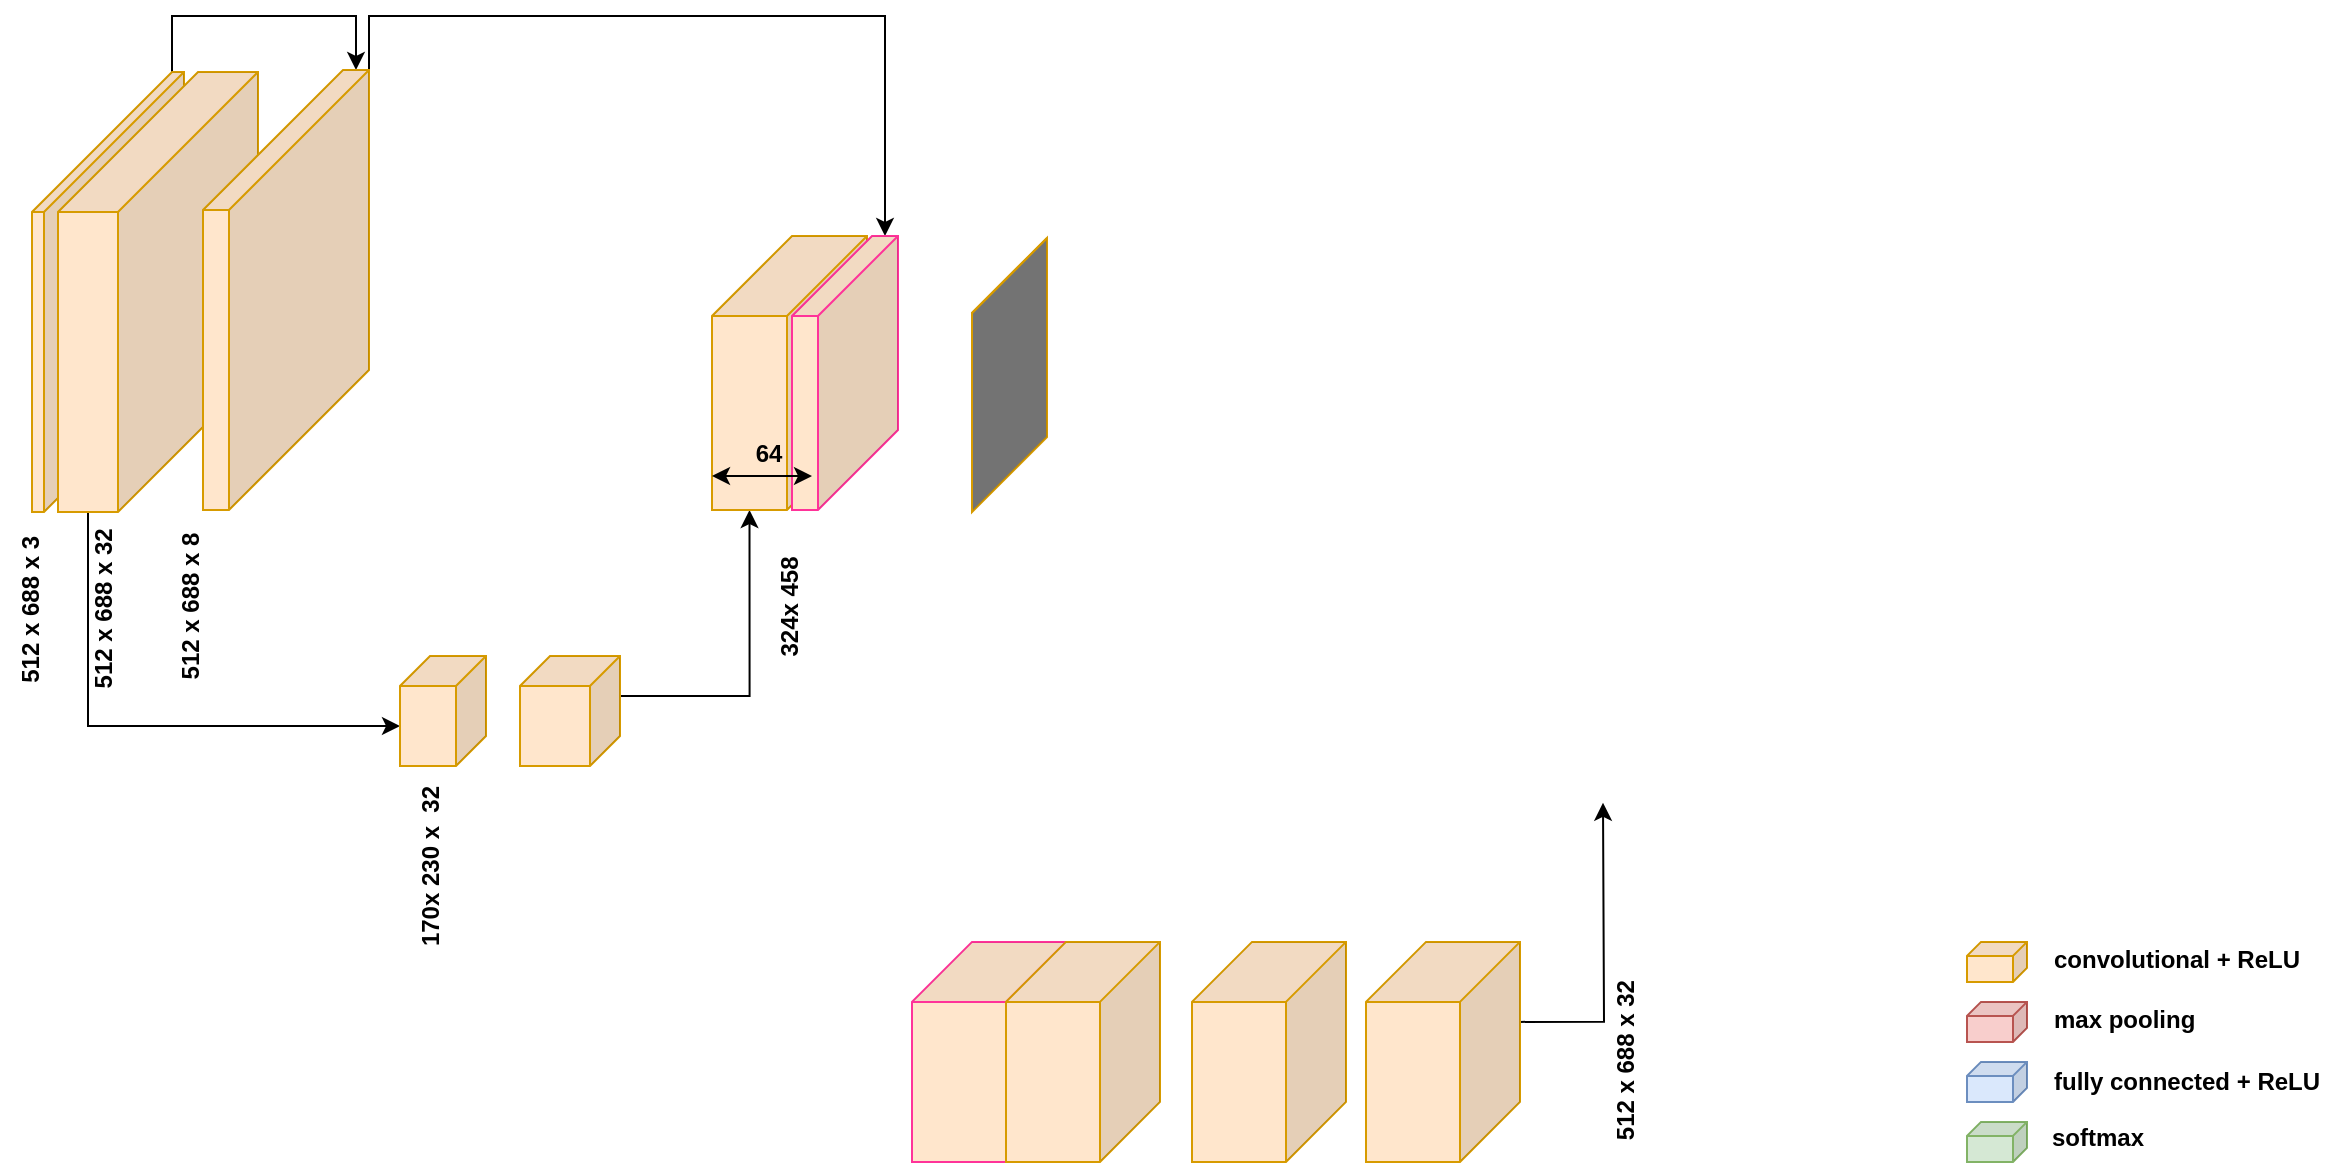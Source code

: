 <mxfile version="20.0.4" type="github">
  <diagram id="Pk0o54IrG0XhxF-96bGP" name="Page-1">
    <mxGraphModel dx="868" dy="1582" grid="1" gridSize="10" guides="1" tooltips="1" connect="1" arrows="1" fold="1" page="1" pageScale="1" pageWidth="850" pageHeight="1100" math="0" shadow="0">
      <root>
        <mxCell id="0" />
        <mxCell id="1" parent="0" />
        <mxCell id="_50TLwfLpuQwbmJkiNN4-1" value="" style="shape=cube;whiteSpace=wrap;html=1;boundedLbl=1;backgroundOutline=1;darkOpacity=0.05;darkOpacity2=0.1;size=7;direction=east;flipH=1;fillColor=#ffe6cc;strokeColor=#d79b00;fontStyle=1" vertex="1" parent="1">
          <mxGeometry x="1157.5" y="-147.06" width="30" height="20" as="geometry" />
        </mxCell>
        <mxCell id="_50TLwfLpuQwbmJkiNN4-2" value="" style="shape=cube;whiteSpace=wrap;html=1;boundedLbl=1;backgroundOutline=1;darkOpacity=0.05;darkOpacity2=0.1;size=7;direction=east;flipH=1;fillColor=#f8cecc;strokeColor=#b85450;fontStyle=1" vertex="1" parent="1">
          <mxGeometry x="1157.5" y="-117.06" width="30" height="20" as="geometry" />
        </mxCell>
        <mxCell id="_50TLwfLpuQwbmJkiNN4-3" value="" style="shape=cube;whiteSpace=wrap;html=1;boundedLbl=1;backgroundOutline=1;darkOpacity=0.05;darkOpacity2=0.1;size=7;direction=east;flipH=1;fillColor=#dae8fc;strokeColor=#6c8ebf;fontStyle=1" vertex="1" parent="1">
          <mxGeometry x="1157.5" y="-87.06" width="30" height="20" as="geometry" />
        </mxCell>
        <mxCell id="_50TLwfLpuQwbmJkiNN4-4" value="" style="shape=cube;whiteSpace=wrap;html=1;boundedLbl=1;backgroundOutline=1;darkOpacity=0.05;darkOpacity2=0.1;size=7;direction=east;flipH=1;fillColor=#d5e8d4;strokeColor=#82b366;fontStyle=1" vertex="1" parent="1">
          <mxGeometry x="1157.5" y="-57.06" width="30" height="20" as="geometry" />
        </mxCell>
        <mxCell id="_50TLwfLpuQwbmJkiNN4-5" value="convolutional + ReLU" style="text;html=1;strokeColor=none;fillColor=none;align=left;verticalAlign=middle;whiteSpace=wrap;rounded=0;fontStyle=1" vertex="1" parent="1">
          <mxGeometry x="1198.5" y="-150" width="138" height="23.88" as="geometry" />
        </mxCell>
        <mxCell id="_50TLwfLpuQwbmJkiNN4-6" value="max pooling" style="text;html=1;strokeColor=none;fillColor=none;align=left;verticalAlign=middle;whiteSpace=wrap;rounded=0;fontStyle=1" vertex="1" parent="1">
          <mxGeometry x="1198.5" y="-120" width="138" height="23.88" as="geometry" />
        </mxCell>
        <mxCell id="_50TLwfLpuQwbmJkiNN4-7" value="fully connected + ReLU" style="text;html=1;strokeColor=none;fillColor=none;align=left;verticalAlign=middle;whiteSpace=wrap;rounded=0;fontStyle=1" vertex="1" parent="1">
          <mxGeometry x="1198.5" y="-88.94" width="138" height="23.88" as="geometry" />
        </mxCell>
        <mxCell id="_50TLwfLpuQwbmJkiNN4-8" value="softmax" style="text;html=1;strokeColor=none;fillColor=none;align=left;verticalAlign=middle;whiteSpace=wrap;rounded=0;fontStyle=1" vertex="1" parent="1">
          <mxGeometry x="1197.5" y="-60.94" width="138" height="23.88" as="geometry" />
        </mxCell>
        <mxCell id="_50TLwfLpuQwbmJkiNN4-9" value="170x 230 x&amp;nbsp; 32" style="text;html=1;strokeColor=none;fillColor=none;align=center;verticalAlign=middle;whiteSpace=wrap;rounded=0;rotation=-90;fontStyle=1" vertex="1" parent="1">
          <mxGeometry x="340" y="-200" width="99" height="30" as="geometry" />
        </mxCell>
        <mxCell id="_50TLwfLpuQwbmJkiNN4-50" style="edgeStyle=orthogonalEdgeStyle;rounded=0;orthogonalLoop=1;jettySize=auto;html=1;exitX=0;exitY=0;exitDx=6;exitDy=0;exitPerimeter=0;entryX=0;entryY=0;entryDx=6.5;entryDy=0;entryPerimeter=0;" edge="1" parent="1" source="_50TLwfLpuQwbmJkiNN4-11" target="_50TLwfLpuQwbmJkiNN4-31">
          <mxGeometry relative="1" as="geometry">
            <Array as="points">
              <mxPoint x="260" y="-610" />
              <mxPoint x="352" y="-610" />
            </Array>
          </mxGeometry>
        </mxCell>
        <mxCell id="_50TLwfLpuQwbmJkiNN4-11" value="" style="shape=cube;whiteSpace=wrap;html=1;boundedLbl=1;backgroundOutline=1;darkOpacity=0.05;darkOpacity2=0.1;size=70;direction=east;flipH=1;fillColor=#ffe6cc;strokeColor=#d79b00;" vertex="1" parent="1">
          <mxGeometry x="190" y="-582" width="76" height="220" as="geometry" />
        </mxCell>
        <mxCell id="_50TLwfLpuQwbmJkiNN4-12" style="edgeStyle=orthogonalEdgeStyle;rounded=0;orthogonalLoop=1;jettySize=auto;html=1;entryX=0;entryY=0;entryDx=6.5;entryDy=0;entryPerimeter=0;fontColor=#383838;exitX=0;exitY=0;exitDx=0;exitDy=0;exitPerimeter=0;" edge="1" parent="1" source="_50TLwfLpuQwbmJkiNN4-31" target="_50TLwfLpuQwbmJkiNN4-41">
          <mxGeometry relative="1" as="geometry">
            <mxPoint x="410" y="-583" as="sourcePoint" />
            <Array as="points">
              <mxPoint x="359" y="-610" />
              <mxPoint x="617" y="-610" />
            </Array>
          </mxGeometry>
        </mxCell>
        <mxCell id="_50TLwfLpuQwbmJkiNN4-13" style="edgeStyle=orthogonalEdgeStyle;rounded=0;orthogonalLoop=1;jettySize=auto;html=1;exitX=0;exitY=0;exitDx=85;exitDy=220;exitPerimeter=0;fontColor=#383838;entryX=0;entryY=0;entryDx=43;entryDy=35;entryPerimeter=0;" edge="1" parent="1" source="_50TLwfLpuQwbmJkiNN4-15" target="_50TLwfLpuQwbmJkiNN4-22">
          <mxGeometry relative="1" as="geometry">
            <mxPoint x="280" y="-221.5" as="targetPoint" />
            <Array as="points">
              <mxPoint x="218" y="-255" />
            </Array>
          </mxGeometry>
        </mxCell>
        <mxCell id="_50TLwfLpuQwbmJkiNN4-15" value="" style="shape=cube;whiteSpace=wrap;html=1;boundedLbl=1;backgroundOutline=1;darkOpacity=0.05;darkOpacity2=0.1;size=70;direction=east;flipH=1;fillColor=#ffe6cc;strokeColor=#d79b00;" vertex="1" parent="1">
          <mxGeometry x="203" y="-582" width="100" height="220" as="geometry" />
        </mxCell>
        <mxCell id="_50TLwfLpuQwbmJkiNN4-16" value="512 x 688 x 3&amp;nbsp;" style="text;html=1;strokeColor=none;fillColor=none;align=center;verticalAlign=middle;whiteSpace=wrap;rounded=0;rotation=-90;fontStyle=1" vertex="1" parent="1">
          <mxGeometry x="140" y="-330" width="99" height="30" as="geometry" />
        </mxCell>
        <mxCell id="_50TLwfLpuQwbmJkiNN4-17" value="512 x 688 x 32&amp;nbsp;" style="text;html=1;strokeColor=none;fillColor=none;align=center;verticalAlign=middle;whiteSpace=wrap;rounded=0;rotation=-90;fontStyle=1" vertex="1" parent="1">
          <mxGeometry x="176.5" y="-330" width="99" height="30" as="geometry" />
        </mxCell>
        <mxCell id="_50TLwfLpuQwbmJkiNN4-22" value="" style="shape=cube;whiteSpace=wrap;html=1;boundedLbl=1;backgroundOutline=1;darkOpacity=0.05;darkOpacity2=0.1;size=15;direction=east;flipH=1;fillColor=#ffe6cc;strokeColor=#d79b00;fontStyle=1" vertex="1" parent="1">
          <mxGeometry x="374" y="-290" width="43" height="55" as="geometry" />
        </mxCell>
        <mxCell id="_50TLwfLpuQwbmJkiNN4-23" value="" style="shape=cube;whiteSpace=wrap;html=1;boundedLbl=1;backgroundOutline=1;darkOpacity=0.05;darkOpacity2=0.1;size=30;direction=east;flipH=1;fillColor=#ffe6cc;strokeColor=#FF3399;" vertex="1" parent="1">
          <mxGeometry x="630" y="-147.06" width="77" height="110" as="geometry" />
        </mxCell>
        <mxCell id="_50TLwfLpuQwbmJkiNN4-24" value="" style="shape=cube;whiteSpace=wrap;html=1;boundedLbl=1;backgroundOutline=1;darkOpacity=0.05;darkOpacity2=0.1;size=30;direction=east;flipH=1;fillColor=#ffe6cc;strokeColor=#d79b00;" vertex="1" parent="1">
          <mxGeometry x="677" y="-147.06" width="77" height="110" as="geometry" />
        </mxCell>
        <mxCell id="_50TLwfLpuQwbmJkiNN4-25" value="" style="shape=cube;whiteSpace=wrap;html=1;boundedLbl=1;backgroundOutline=1;darkOpacity=0.05;darkOpacity2=0.1;size=30;direction=east;flipH=1;fillColor=#ffe6cc;strokeColor=#d79b00;" vertex="1" parent="1">
          <mxGeometry x="770" y="-147.06" width="77" height="110" as="geometry" />
        </mxCell>
        <mxCell id="_50TLwfLpuQwbmJkiNN4-26" style="edgeStyle=orthogonalEdgeStyle;rounded=0;orthogonalLoop=1;jettySize=auto;html=1;exitX=0;exitY=0;exitDx=0;exitDy=40;exitPerimeter=0;entryX=0;entryY=0;entryDx=85;entryDy=220;entryPerimeter=0;fontColor=#383838;" edge="1" parent="1" source="_50TLwfLpuQwbmJkiNN4-27">
          <mxGeometry relative="1" as="geometry">
            <mxPoint x="975.5" y="-216.61" as="targetPoint" />
          </mxGeometry>
        </mxCell>
        <mxCell id="_50TLwfLpuQwbmJkiNN4-27" value="" style="shape=cube;whiteSpace=wrap;html=1;boundedLbl=1;backgroundOutline=1;darkOpacity=0.05;darkOpacity2=0.1;size=30;direction=east;flipH=1;fillColor=#ffe6cc;strokeColor=#d79b00;" vertex="1" parent="1">
          <mxGeometry x="857" y="-147.06" width="77" height="110" as="geometry" />
        </mxCell>
        <mxCell id="_50TLwfLpuQwbmJkiNN4-29" value="512 x 688 x 32&amp;nbsp;" style="text;html=1;strokeColor=none;fillColor=none;align=center;verticalAlign=middle;whiteSpace=wrap;rounded=0;rotation=-90;fontStyle=1" vertex="1" parent="1">
          <mxGeometry x="937.5" y="-104.11" width="99" height="30" as="geometry" />
        </mxCell>
        <mxCell id="_50TLwfLpuQwbmJkiNN4-31" value="" style="shape=cube;whiteSpace=wrap;html=1;boundedLbl=1;backgroundOutline=1;darkOpacity=0.05;darkOpacity2=0.1;size=70;direction=east;flipH=1;fillColor=#ffe6cc;strokeColor=#d79b00;" vertex="1" parent="1">
          <mxGeometry x="275.5" y="-583" width="83" height="220" as="geometry" />
        </mxCell>
        <mxCell id="_50TLwfLpuQwbmJkiNN4-43" style="edgeStyle=orthogonalEdgeStyle;rounded=0;orthogonalLoop=1;jettySize=auto;html=1;exitX=0;exitY=0;exitDx=0;exitDy=20;exitPerimeter=0;entryX=0;entryY=0;entryDx=58.75;entryDy=137;entryPerimeter=0;" edge="1" parent="1" source="_50TLwfLpuQwbmJkiNN4-39" target="_50TLwfLpuQwbmJkiNN4-42">
          <mxGeometry relative="1" as="geometry" />
        </mxCell>
        <mxCell id="_50TLwfLpuQwbmJkiNN4-39" value="" style="shape=cube;whiteSpace=wrap;html=1;boundedLbl=1;backgroundOutline=1;darkOpacity=0.05;darkOpacity2=0.1;size=15;direction=east;flipH=1;fillColor=#ffe6cc;strokeColor=#d79b00;fontStyle=1" vertex="1" parent="1">
          <mxGeometry x="434" y="-290" width="50" height="55" as="geometry" />
        </mxCell>
        <mxCell id="_50TLwfLpuQwbmJkiNN4-40" value="512 x 688 x 8" style="text;html=1;strokeColor=none;fillColor=none;align=center;verticalAlign=middle;whiteSpace=wrap;rounded=0;rotation=-90;fontStyle=1" vertex="1" parent="1">
          <mxGeometry x="220" y="-330" width="99" height="30" as="geometry" />
        </mxCell>
        <mxCell id="_50TLwfLpuQwbmJkiNN4-42" value="" style="shape=cube;whiteSpace=wrap;html=1;boundedLbl=1;backgroundOutline=1;darkOpacity=0.05;darkOpacity2=0.1;size=40;direction=east;flipH=1;fillColor=#ffe6cc;strokeColor=#d79b00;" vertex="1" parent="1">
          <mxGeometry x="530" y="-500" width="77.5" height="137" as="geometry" />
        </mxCell>
        <mxCell id="_50TLwfLpuQwbmJkiNN4-41" value="" style="shape=cube;whiteSpace=wrap;html=1;boundedLbl=1;backgroundOutline=1;darkOpacity=0.05;darkOpacity2=0.1;size=40;direction=east;flipH=1;fillColor=#ffe6cc;strokeColor=#FF3399;" vertex="1" parent="1">
          <mxGeometry x="570" y="-500" width="53" height="137" as="geometry" />
        </mxCell>
        <mxCell id="_50TLwfLpuQwbmJkiNN4-45" value="" style="shape=cube;whiteSpace=wrap;html=1;boundedLbl=1;backgroundOutline=1;darkOpacity=0.05;darkOpacity2=0.1;size=40;direction=east;flipH=1;fillColor=#808080;strokeColor=#d79b00;" vertex="1" parent="1">
          <mxGeometry x="660" y="-499" width="37.5" height="137" as="geometry" />
        </mxCell>
        <mxCell id="_50TLwfLpuQwbmJkiNN4-47" value="324x 458" style="text;html=1;strokeColor=none;fillColor=none;align=center;verticalAlign=middle;whiteSpace=wrap;rounded=0;rotation=-90;fontStyle=1" vertex="1" parent="1">
          <mxGeometry x="519.25" y="-330" width="99" height="30" as="geometry" />
        </mxCell>
        <mxCell id="_50TLwfLpuQwbmJkiNN4-48" value="" style="endArrow=classic;startArrow=classic;html=1;rounded=0;" edge="1" parent="1">
          <mxGeometry width="50" height="50" relative="1" as="geometry">
            <mxPoint x="530" y="-380" as="sourcePoint" />
            <mxPoint x="580" y="-380" as="targetPoint" />
          </mxGeometry>
        </mxCell>
        <mxCell id="_50TLwfLpuQwbmJkiNN4-49" value="64" style="text;html=1;strokeColor=none;fillColor=none;align=center;verticalAlign=middle;whiteSpace=wrap;rounded=0;rotation=0;fontStyle=1" vertex="1" parent="1">
          <mxGeometry x="508.5" y="-406" width="99" height="30" as="geometry" />
        </mxCell>
      </root>
    </mxGraphModel>
  </diagram>
</mxfile>
